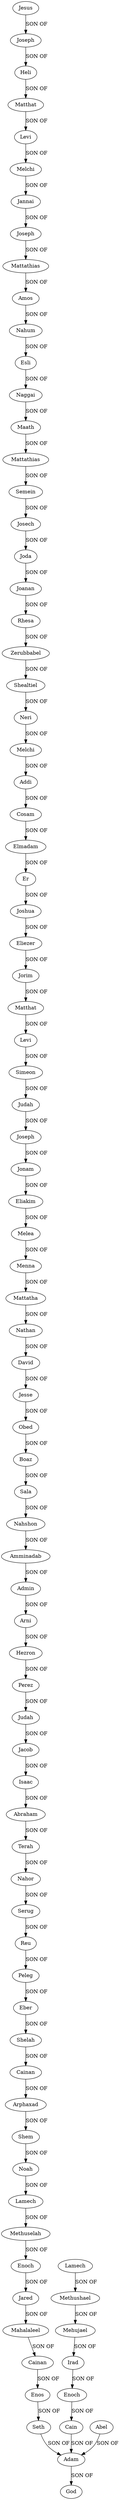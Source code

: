 digraph {
    g77 [label="Jesus"];
    g76 [label="Joseph"];
    g77 -> g76 [label="SON OF"];
    g75 [label="Heli"];
    g76 -> g75 [label="SON OF"];
    g74 [label="Matthat"];
    g75 -> g74 [label="SON OF"];
    g73 [label="Levi"];
    g74 -> g73 [label="SON OF"];
    g72 [label="Melchi"];
    g73 -> g72 [label="SON OF"];
    g71 [label="Jannai"];
    g72 -> g71 [label="SON OF"];
    g70 [label="Joseph"];
    g71 -> g70 [label="SON OF"];
    g69 [label="Mattathias"];
    g70 -> g69 [label="SON OF"];
    g68 [label="Amos"];
    g69 -> g68 [label="SON OF"];
    g67 [label="Nahum"];
    g68 -> g67 [label="SON OF"];
    g66 [label="Esli"];
    g67 -> g66 [label="SON OF"];
    g65 [label="Naggai"];
    g66 -> g65 [label="SON OF"];
    g64 [label="Maath"];
    g65 -> g64 [label="SON OF"];
    g63 [label="Mattathias"];
    g64 -> g63 [label="SON OF"];
    g62 [label="Semein"];
    g63 -> g62 [label="SON OF"];
    g61 [label="Josech"];
    g62 -> g61 [label="SON OF"];
    g60 [label="Joda"];
    g61 -> g60 [label="SON OF"];
    g59 [label="Joanan"];
    g60 -> g59 [label="SON OF"];
    g58 [label="Rhesa"];
    g59 -> g58 [label="SON OF"];
    g57 [label="Zerubbabel"];
    g58 -> g57 [label="SON OF"];
    g56 [label="Shealtiel"];
    g57 -> g56 [label="SON OF"];
    g55 [label="Neri"];
    g56 -> g55 [label="SON OF"];
    g54 [label="Melchi"];
    g55 -> g54 [label="SON OF"];
    g53 [label="Addi"];
    g54 -> g53 [label="SON OF"];
    g52 [label="Cosam"];
    g53 -> g52 [label="SON OF"];
    g51 [label="Elmadam"];
    g52 -> g51 [label="SON OF"];
    g50 [label="Er"];
    g51 -> g50 [label="SON OF"];
    g49 [label="Joshua"];
    g50 -> g49 [label="SON OF"];
    g48 [label="Eliezer"];
    g49 -> g48 [label="SON OF"];
    g47 [label="Jorim"];
    g48 -> g47 [label="SON OF"];
    g46 [label="Matthat"];
    g47 -> g46 [label="SON OF"];
    g45 [label="Levi"];
    g46 -> g45 [label="SON OF"];
    g44 [label="Simeon"];
    g45 -> g44 [label="SON OF"];
    g43 [label="Judah"];
    g44 -> g43 [label="SON OF"];
    g42 [label="Joseph"];
    g43 -> g42 [label="SON OF"];
    g41 [label="Jonam"];
    g42 -> g41 [label="SON OF"];
    g40 [label="Eliakim"];
    g41 -> g40 [label="SON OF"];
    g39 [label="Melea"];
    g40 -> g39 [label="SON OF"];
    g38 [label="Menna"];
    g39 -> g38 [label="SON OF"];
    g37 [label="Mattatha"];
    g38 -> g37 [label="SON OF"];
    g36 [label="Nathan"];
    g37 -> g36 [label="SON OF"];
    g35 [label="David"];
    g36 -> g35 [label="SON OF"];
    g34 [label="Jesse"];
    g35 -> g34 [label="SON OF"];
    g33 [label="Obed"];
    g34 -> g33 [label="SON OF"];
    g32 [label="Boaz"];
    g33 -> g32 [label="SON OF"];
    g31 [label="Sala"];
    g32 -> g31 [label="SON OF"];
    g30 [label="Nahshon"];
    g31 -> g30 [label="SON OF"];
    g29 [label="Amminadab"];
    g30 -> g29 [label="SON OF"];
    g28 [label="Admin"];
    g29 -> g28 [label="SON OF"];
    g27 [label="Arni"];
    g28 -> g27 [label="SON OF"];
    g26 [label="Hezron"];
    g27 -> g26 [label="SON OF"];
    g25 [label="Perez"];
    g26 -> g25 [label="SON OF"];
    g24 [label="Judah"];
    g25 -> g24 [label="SON OF"];
    g23 [label="Jacob"];
    g24 -> g23 [label="SON OF"];
    g22 [label="Isaac"];
    g23 -> g22 [label="SON OF"];
    g21 [label="Abraham"];
    g22 -> g21 [label="SON OF"];
    g20 [label="Terah"];
    g21 -> g20 [label="SON OF"];
    g19 [label="Nahor"];
    g20 -> g19 [label="SON OF"];
    g18 [label="Serug"];
    g19 -> g18 [label="SON OF"];
    g17 [label="Reu"];
    g18 -> g17 [label="SON OF"];
    g16 [label="Peleg"];
    g17 -> g16 [label="SON OF"];
    g15 [label="Eber"];
    g16 -> g15 [label="SON OF"];
    g14 [label="Shelah"];
    g15 -> g14 [label="SON OF"];
    g13 [label="Cainan"];
    g14 -> g13 [label="SON OF"];
    g12 [label="Arphaxad"];
    g13 -> g12 [label="SON OF"];
    g11 [label="Shem"];
    g12 -> g11 [label="SON OF"];
    g10 [label="Noah"];
    g11 -> g10 [label="SON OF"];
    g9 [label="Lamech"];
    g10 -> g9 [label="SON OF"];
    g8 [label="Methuselah"];
    g9 -> g8 [label="SON OF"];
    g7 [label="Enoch"];
    g7_1 [label="Lamech"];
    g8 -> g7 [label="SON OF"];
    g6 [label="Jared"];
    g6_1 [label="Methushael"];
    g7 -> g6 [label="SON OF"];
    g7_1 -> g6_1 [label="SON OF"];
    g5 [label="Mahalaleel"];
    g5_1 [label="Mehujael"];
    g6 -> g5 [label="SON OF"];
    g6_1 -> g5_1 [label="SON OF"];
    g4 [label="Cainan"];
    g4_1 [label="Irad"];
    g5 -> g4 [label="SON OF"];
    g5_1 -> g4_1 [label="SON OF"];
    g3 [label="Enos"];
    g3_1 [label="Enoch"];
    g4 -> g3 [label="SON OF"];
    g4_1 -> g3_1 [label="SON OF"];
    g2 [label="Seth"];
    g3 -> g2 [label="SON OF"];
    g3_1 -> g2_2 [label="SON OF"];
    g2_1 [label="Abel"];
    g2_2 [label="Cain"];
    g1 [label="Adam"];
    g2_1 -> g1 [label="SON OF"];
    g2_2 -> g1 [label="SON OF"];
    g2 -> g1 [label="SON OF"];
    g0 [label="God"];
    g1 -> g0 [label="SON OF"];
}
